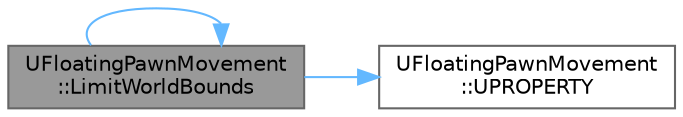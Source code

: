 digraph "UFloatingPawnMovement::LimitWorldBounds"
{
 // INTERACTIVE_SVG=YES
 // LATEX_PDF_SIZE
  bgcolor="transparent";
  edge [fontname=Helvetica,fontsize=10,labelfontname=Helvetica,labelfontsize=10];
  node [fontname=Helvetica,fontsize=10,shape=box,height=0.2,width=0.4];
  rankdir="LR";
  Node1 [id="Node000001",label="UFloatingPawnMovement\l::LimitWorldBounds",height=0.2,width=0.4,color="gray40", fillcolor="grey60", style="filled", fontcolor="black",tooltip="Prevent Pawn from leaving the world bounds (if that restriction is enabled in WorldSettings)"];
  Node1 -> Node1 [id="edge1_Node000001_Node000001",color="steelblue1",style="solid",tooltip=" "];
  Node1 -> Node2 [id="edge2_Node000001_Node000002",color="steelblue1",style="solid",tooltip=" "];
  Node2 [id="Node000002",label="UFloatingPawnMovement\l::UPROPERTY",height=0.2,width=0.4,color="grey40", fillcolor="white", style="filled",URL="$d3/df4/classUFloatingPawnMovement.html#aa1d83290759da5cb7b1f7d1e3ec7f9c2",tooltip="Maximum velocity magnitude allowed for the controlled Pawn."];
}
